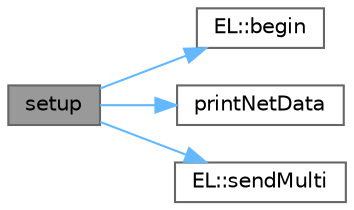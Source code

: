 digraph "setup"
{
 // LATEX_PDF_SIZE
  bgcolor="transparent";
  edge [fontname=Helvetica,fontsize=10,labelfontname=Helvetica,labelfontsize=10];
  node [fontname=Helvetica,fontsize=10,shape=box,height=0.2,width=0.4];
  rankdir="LR";
  Node1 [label="setup",height=0.2,width=0.4,color="gray40", fillcolor="grey60", style="filled", fontcolor="black",tooltip=" "];
  Node1 -> Node2 [color="steelblue1",style="solid"];
  Node2 [label="EL::begin",height=0.2,width=0.4,color="grey40", fillcolor="white", style="filled",URL="$class_e_l.html#a200545322f36c5ac01ec517269c93014",tooltip="通信の開始、受信開始"];
  Node1 -> Node3 [color="steelblue1",style="solid"];
  Node3 [label="printNetData",height=0.2,width=0.4,color="grey40", fillcolor="white", style="filled",URL="$main_8cpp.html#ad50656629e0cea352b791f61f64b2dfa",tooltip=" "];
  Node1 -> Node4 [color="steelblue1",style="solid"];
  Node4 [label="EL::sendMulti",height=0.2,width=0.4,color="grey40", fillcolor="white", style="filled",URL="$class_e_l.html#a401f22b7f82d6dbb832bd1589a276720",tooltip="マルチキャストによる送信(default: 192.168.1.255)"];
}

